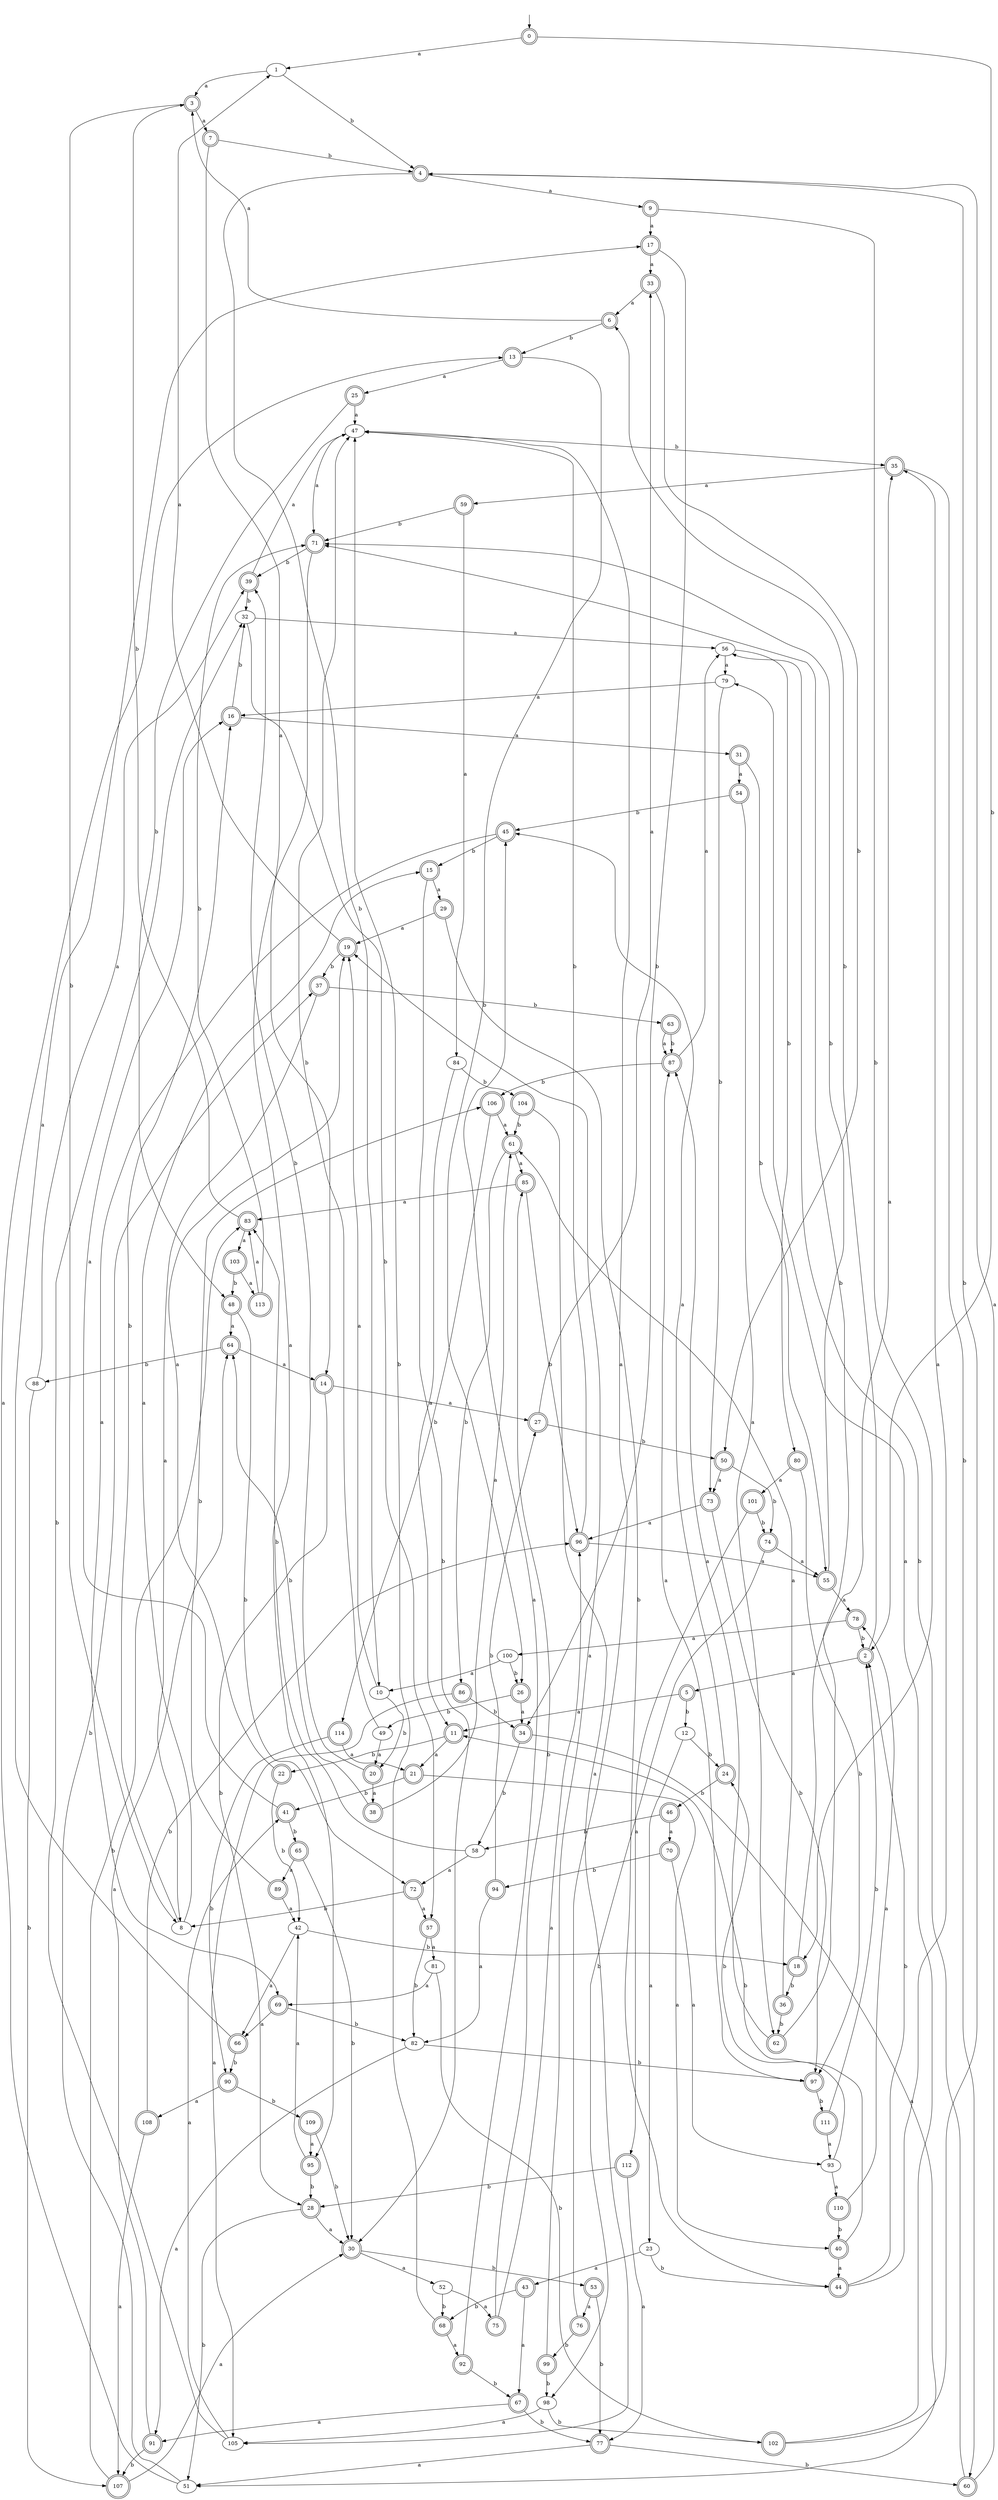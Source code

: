 digraph RandomDFA {
  __start0 [label="", shape=none];
  __start0 -> 0 [label=""];
  0 [shape=circle] [shape=doublecircle]
  0 -> 1 [label="a"]
  0 -> 2 [label="b"]
  1
  1 -> 3 [label="a"]
  1 -> 4 [label="b"]
  2 [shape=doublecircle]
  2 -> 5 [label="a"]
  2 -> 6 [label="b"]
  3 [shape=doublecircle]
  3 -> 7 [label="a"]
  3 -> 8 [label="b"]
  4 [shape=doublecircle]
  4 -> 9 [label="a"]
  4 -> 10 [label="b"]
  5 [shape=doublecircle]
  5 -> 11 [label="a"]
  5 -> 12 [label="b"]
  6 [shape=doublecircle]
  6 -> 3 [label="a"]
  6 -> 13 [label="b"]
  7 [shape=doublecircle]
  7 -> 14 [label="a"]
  7 -> 4 [label="b"]
  8
  8 -> 15 [label="a"]
  8 -> 16 [label="b"]
  9 [shape=doublecircle]
  9 -> 17 [label="a"]
  9 -> 18 [label="b"]
  10
  10 -> 19 [label="a"]
  10 -> 20 [label="b"]
  11 [shape=doublecircle]
  11 -> 21 [label="a"]
  11 -> 22 [label="b"]
  12
  12 -> 23 [label="a"]
  12 -> 24 [label="b"]
  13 [shape=doublecircle]
  13 -> 25 [label="a"]
  13 -> 26 [label="b"]
  14 [shape=doublecircle]
  14 -> 27 [label="a"]
  14 -> 28 [label="b"]
  15 [shape=doublecircle]
  15 -> 29 [label="a"]
  15 -> 30 [label="b"]
  16 [shape=doublecircle]
  16 -> 31 [label="a"]
  16 -> 32 [label="b"]
  17 [shape=doublecircle]
  17 -> 33 [label="a"]
  17 -> 34 [label="b"]
  18 [shape=doublecircle]
  18 -> 35 [label="a"]
  18 -> 36 [label="b"]
  19 [shape=doublecircle]
  19 -> 1 [label="a"]
  19 -> 37 [label="b"]
  20 [shape=doublecircle]
  20 -> 38 [label="a"]
  20 -> 39 [label="b"]
  21 [shape=doublecircle]
  21 -> 40 [label="a"]
  21 -> 41 [label="b"]
  22 [shape=doublecircle]
  22 -> 19 [label="a"]
  22 -> 42 [label="b"]
  23
  23 -> 43 [label="a"]
  23 -> 44 [label="b"]
  24 [shape=doublecircle]
  24 -> 45 [label="a"]
  24 -> 46 [label="b"]
  25 [shape=doublecircle]
  25 -> 47 [label="a"]
  25 -> 48 [label="b"]
  26 [shape=doublecircle]
  26 -> 34 [label="a"]
  26 -> 49 [label="b"]
  27 [shape=doublecircle]
  27 -> 33 [label="a"]
  27 -> 50 [label="b"]
  28 [shape=doublecircle]
  28 -> 30 [label="a"]
  28 -> 51 [label="b"]
  29 [shape=doublecircle]
  29 -> 19 [label="a"]
  29 -> 44 [label="b"]
  30 [shape=doublecircle]
  30 -> 52 [label="a"]
  30 -> 53 [label="b"]
  31 [shape=doublecircle]
  31 -> 54 [label="a"]
  31 -> 55 [label="b"]
  32
  32 -> 56 [label="a"]
  32 -> 57 [label="b"]
  33 [shape=doublecircle]
  33 -> 6 [label="a"]
  33 -> 50 [label="b"]
  34 [shape=doublecircle]
  34 -> 51 [label="a"]
  34 -> 58 [label="b"]
  35 [shape=doublecircle]
  35 -> 59 [label="a"]
  35 -> 60 [label="b"]
  36 [shape=doublecircle]
  36 -> 61 [label="a"]
  36 -> 62 [label="b"]
  37 [shape=doublecircle]
  37 -> 8 [label="a"]
  37 -> 63 [label="b"]
  38 [shape=doublecircle]
  38 -> 61 [label="a"]
  38 -> 64 [label="b"]
  39 [shape=doublecircle]
  39 -> 47 [label="a"]
  39 -> 32 [label="b"]
  40 [shape=doublecircle]
  40 -> 44 [label="a"]
  40 -> 11 [label="b"]
  41 [shape=doublecircle]
  41 -> 16 [label="a"]
  41 -> 65 [label="b"]
  42
  42 -> 66 [label="a"]
  42 -> 18 [label="b"]
  43 [shape=doublecircle]
  43 -> 67 [label="a"]
  43 -> 68 [label="b"]
  44 [shape=doublecircle]
  44 -> 35 [label="a"]
  44 -> 2 [label="b"]
  45 [shape=doublecircle]
  45 -> 69 [label="a"]
  45 -> 15 [label="b"]
  46 [shape=doublecircle]
  46 -> 70 [label="a"]
  46 -> 58 [label="b"]
  47
  47 -> 71 [label="a"]
  47 -> 35 [label="b"]
  48 [shape=doublecircle]
  48 -> 64 [label="a"]
  48 -> 72 [label="b"]
  49
  49 -> 20 [label="a"]
  49 -> 47 [label="b"]
  50 [shape=doublecircle]
  50 -> 73 [label="a"]
  50 -> 74 [label="b"]
  51
  51 -> 13 [label="a"]
  51 -> 37 [label="b"]
  52
  52 -> 75 [label="a"]
  52 -> 68 [label="b"]
  53 [shape=doublecircle]
  53 -> 76 [label="a"]
  53 -> 77 [label="b"]
  54 [shape=doublecircle]
  54 -> 62 [label="a"]
  54 -> 45 [label="b"]
  55 [shape=doublecircle]
  55 -> 78 [label="a"]
  55 -> 71 [label="b"]
  56
  56 -> 79 [label="a"]
  56 -> 80 [label="b"]
  57 [shape=doublecircle]
  57 -> 81 [label="a"]
  57 -> 82 [label="b"]
  58
  58 -> 72 [label="a"]
  58 -> 83 [label="b"]
  59 [shape=doublecircle]
  59 -> 84 [label="a"]
  59 -> 71 [label="b"]
  60 [shape=doublecircle]
  60 -> 4 [label="a"]
  60 -> 56 [label="b"]
  61 [shape=doublecircle]
  61 -> 85 [label="a"]
  61 -> 86 [label="b"]
  62 [shape=doublecircle]
  62 -> 87 [label="a"]
  62 -> 71 [label="b"]
  63 [shape=doublecircle]
  63 -> 87 [label="a"]
  63 -> 87 [label="b"]
  64 [shape=doublecircle]
  64 -> 14 [label="a"]
  64 -> 88 [label="b"]
  65 [shape=doublecircle]
  65 -> 89 [label="a"]
  65 -> 30 [label="b"]
  66 [shape=doublecircle]
  66 -> 17 [label="a"]
  66 -> 90 [label="b"]
  67 [shape=doublecircle]
  67 -> 91 [label="a"]
  67 -> 77 [label="b"]
  68 [shape=doublecircle]
  68 -> 92 [label="a"]
  68 -> 47 [label="b"]
  69 [shape=doublecircle]
  69 -> 66 [label="a"]
  69 -> 82 [label="b"]
  70 [shape=doublecircle]
  70 -> 93 [label="a"]
  70 -> 94 [label="b"]
  71 [shape=doublecircle]
  71 -> 95 [label="a"]
  71 -> 39 [label="b"]
  72 [shape=doublecircle]
  72 -> 57 [label="a"]
  72 -> 8 [label="b"]
  73 [shape=doublecircle]
  73 -> 96 [label="a"]
  73 -> 97 [label="b"]
  74 [shape=doublecircle]
  74 -> 55 [label="a"]
  74 -> 98 [label="b"]
  75 [shape=doublecircle]
  75 -> 96 [label="a"]
  75 -> 85 [label="b"]
  76 [shape=doublecircle]
  76 -> 47 [label="a"]
  76 -> 99 [label="b"]
  77 [shape=doublecircle]
  77 -> 51 [label="a"]
  77 -> 60 [label="b"]
  78 [shape=doublecircle]
  78 -> 100 [label="a"]
  78 -> 2 [label="b"]
  79
  79 -> 16 [label="a"]
  79 -> 73 [label="b"]
  80 [shape=doublecircle]
  80 -> 101 [label="a"]
  80 -> 97 [label="b"]
  81
  81 -> 69 [label="a"]
  81 -> 102 [label="b"]
  82
  82 -> 91 [label="a"]
  82 -> 97 [label="b"]
  83 [shape=doublecircle]
  83 -> 103 [label="a"]
  83 -> 3 [label="b"]
  84
  84 -> 11 [label="a"]
  84 -> 104 [label="b"]
  85 [shape=doublecircle]
  85 -> 83 [label="a"]
  85 -> 96 [label="b"]
  86 [shape=doublecircle]
  86 -> 105 [label="a"]
  86 -> 34 [label="b"]
  87 [shape=doublecircle]
  87 -> 56 [label="a"]
  87 -> 106 [label="b"]
  88
  88 -> 39 [label="a"]
  88 -> 107 [label="b"]
  89 [shape=doublecircle]
  89 -> 42 [label="a"]
  89 -> 106 [label="b"]
  90 [shape=doublecircle]
  90 -> 108 [label="a"]
  90 -> 109 [label="b"]
  91 [shape=doublecircle]
  91 -> 64 [label="a"]
  91 -> 107 [label="b"]
  92 [shape=doublecircle]
  92 -> 45 [label="a"]
  92 -> 67 [label="b"]
  93
  93 -> 110 [label="a"]
  93 -> 24 [label="b"]
  94 [shape=doublecircle]
  94 -> 82 [label="a"]
  94 -> 27 [label="b"]
  95 [shape=doublecircle]
  95 -> 42 [label="a"]
  95 -> 28 [label="b"]
  96 [shape=doublecircle]
  96 -> 55 [label="a"]
  96 -> 47 [label="b"]
  97 [shape=doublecircle]
  97 -> 87 [label="a"]
  97 -> 111 [label="b"]
  98
  98 -> 105 [label="a"]
  98 -> 102 [label="b"]
  99 [shape=doublecircle]
  99 -> 19 [label="a"]
  99 -> 98 [label="b"]
  100
  100 -> 10 [label="a"]
  100 -> 26 [label="b"]
  101 [shape=doublecircle]
  101 -> 112 [label="a"]
  101 -> 74 [label="b"]
  102 [shape=doublecircle]
  102 -> 79 [label="a"]
  102 -> 4 [label="b"]
  103 [shape=doublecircle]
  103 -> 113 [label="a"]
  103 -> 48 [label="b"]
  104 [shape=doublecircle]
  104 -> 105 [label="a"]
  104 -> 61 [label="b"]
  105
  105 -> 41 [label="a"]
  105 -> 32 [label="b"]
  106 [shape=doublecircle]
  106 -> 61 [label="a"]
  106 -> 114 [label="b"]
  107 [shape=doublecircle]
  107 -> 30 [label="a"]
  107 -> 83 [label="b"]
  108 [shape=doublecircle]
  108 -> 107 [label="a"]
  108 -> 96 [label="b"]
  109 [shape=doublecircle]
  109 -> 95 [label="a"]
  109 -> 30 [label="b"]
  110 [shape=doublecircle]
  110 -> 78 [label="a"]
  110 -> 40 [label="b"]
  111 [shape=doublecircle]
  111 -> 93 [label="a"]
  111 -> 2 [label="b"]
  112 [shape=doublecircle]
  112 -> 77 [label="a"]
  112 -> 28 [label="b"]
  113 [shape=doublecircle]
  113 -> 83 [label="a"]
  113 -> 71 [label="b"]
  114 [shape=doublecircle]
  114 -> 21 [label="a"]
  114 -> 90 [label="b"]
}
